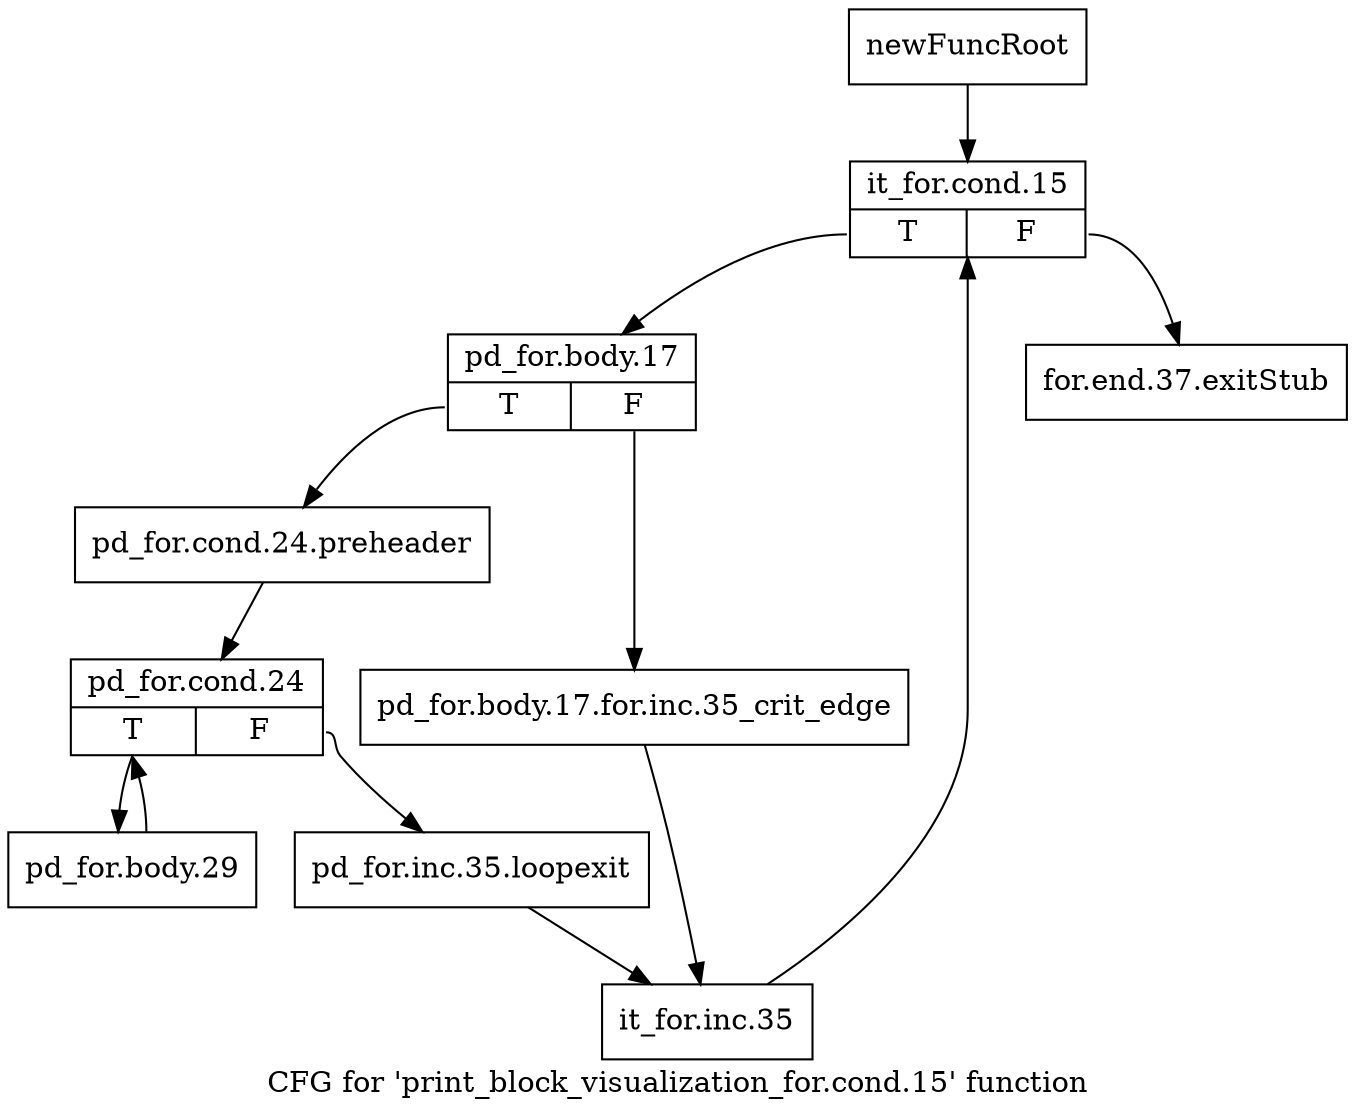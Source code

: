 digraph "CFG for 'print_block_visualization_for.cond.15' function" {
	label="CFG for 'print_block_visualization_for.cond.15' function";

	Node0xc227630 [shape=record,label="{newFuncRoot}"];
	Node0xc227630 -> Node0xc25fed0;
	Node0xc25fe80 [shape=record,label="{for.end.37.exitStub}"];
	Node0xc25fed0 [shape=record,label="{it_for.cond.15|{<s0>T|<s1>F}}"];
	Node0xc25fed0:s0 -> Node0xc25ff20;
	Node0xc25fed0:s1 -> Node0xc25fe80;
	Node0xc25ff20 [shape=record,label="{pd_for.body.17|{<s0>T|<s1>F}}"];
	Node0xc25ff20:s0 -> Node0xc25ffc0;
	Node0xc25ff20:s1 -> Node0xc25ff70;
	Node0xc25ff70 [shape=record,label="{pd_for.body.17.for.inc.35_crit_edge}"];
	Node0xc25ff70 -> Node0xc2600b0;
	Node0xc25ffc0 [shape=record,label="{pd_for.cond.24.preheader}"];
	Node0xc25ffc0 -> Node0xc260010;
	Node0xc260010 [shape=record,label="{pd_for.cond.24|{<s0>T|<s1>F}}"];
	Node0xc260010:s0 -> Node0xc260100;
	Node0xc260010:s1 -> Node0xc260060;
	Node0xc260060 [shape=record,label="{pd_for.inc.35.loopexit}"];
	Node0xc260060 -> Node0xc2600b0;
	Node0xc2600b0 [shape=record,label="{it_for.inc.35}"];
	Node0xc2600b0 -> Node0xc25fed0;
	Node0xc260100 [shape=record,label="{pd_for.body.29}"];
	Node0xc260100 -> Node0xc260010;
}
